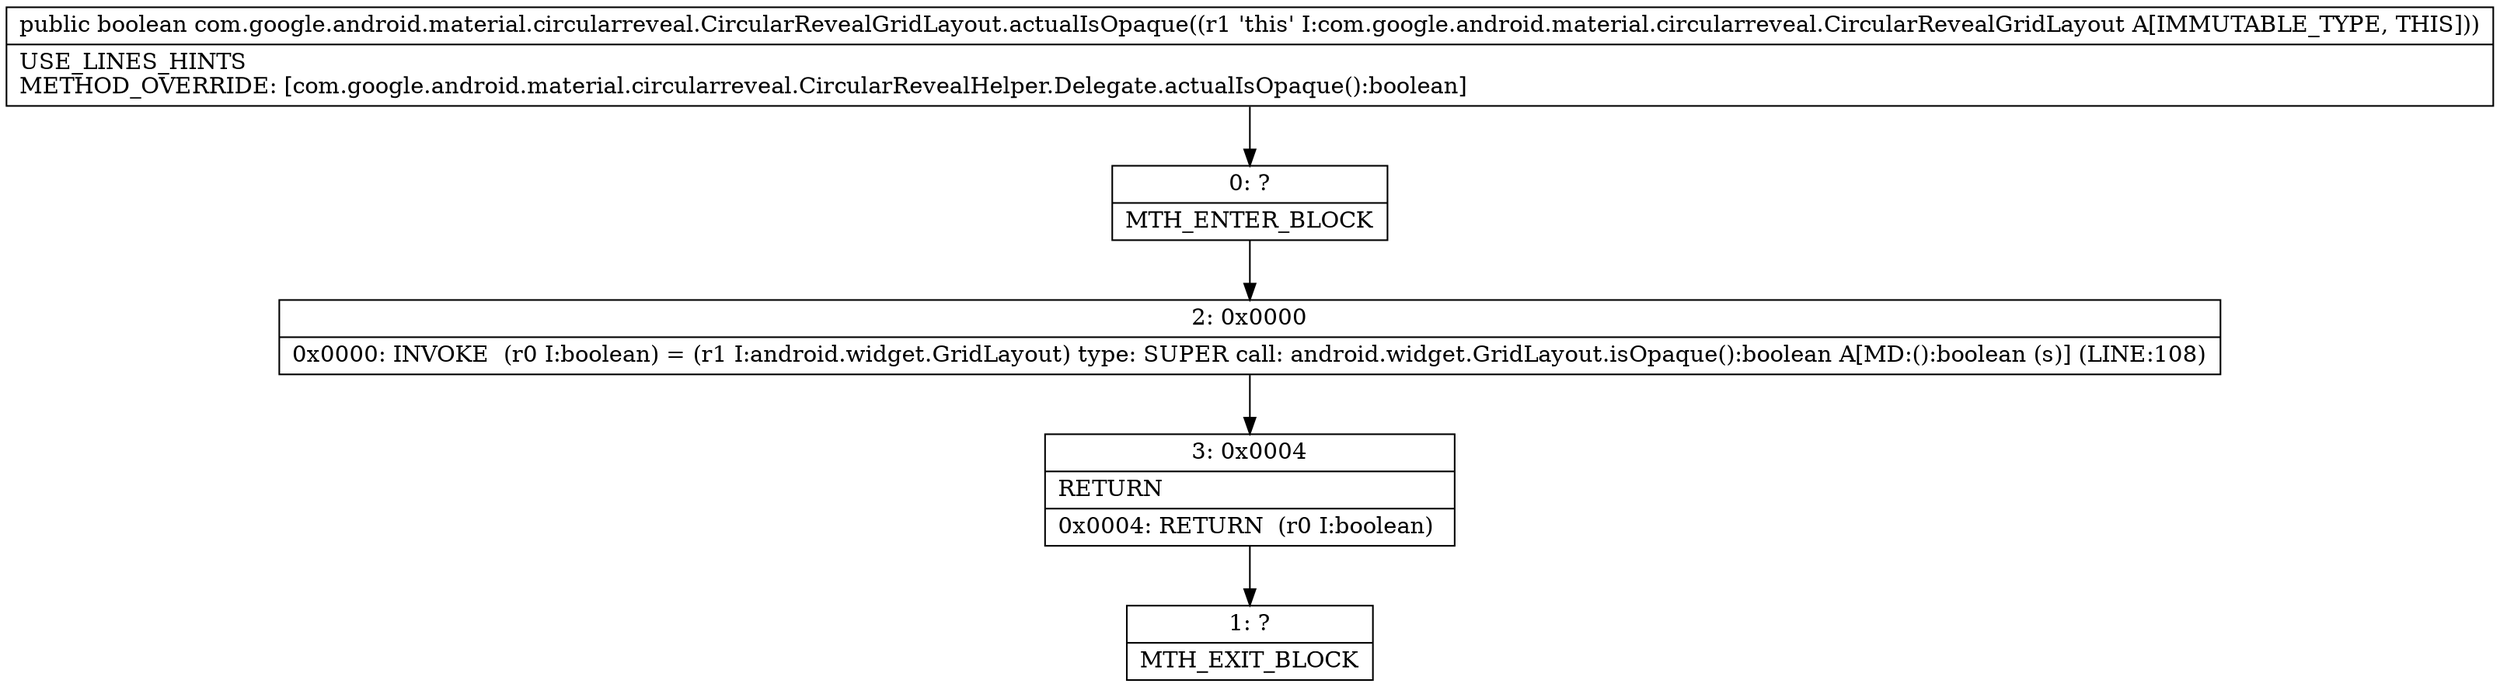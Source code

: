 digraph "CFG forcom.google.android.material.circularreveal.CircularRevealGridLayout.actualIsOpaque()Z" {
Node_0 [shape=record,label="{0\:\ ?|MTH_ENTER_BLOCK\l}"];
Node_2 [shape=record,label="{2\:\ 0x0000|0x0000: INVOKE  (r0 I:boolean) = (r1 I:android.widget.GridLayout) type: SUPER call: android.widget.GridLayout.isOpaque():boolean A[MD:():boolean (s)] (LINE:108)\l}"];
Node_3 [shape=record,label="{3\:\ 0x0004|RETURN\l|0x0004: RETURN  (r0 I:boolean) \l}"];
Node_1 [shape=record,label="{1\:\ ?|MTH_EXIT_BLOCK\l}"];
MethodNode[shape=record,label="{public boolean com.google.android.material.circularreveal.CircularRevealGridLayout.actualIsOpaque((r1 'this' I:com.google.android.material.circularreveal.CircularRevealGridLayout A[IMMUTABLE_TYPE, THIS]))  | USE_LINES_HINTS\lMETHOD_OVERRIDE: [com.google.android.material.circularreveal.CircularRevealHelper.Delegate.actualIsOpaque():boolean]\l}"];
MethodNode -> Node_0;Node_0 -> Node_2;
Node_2 -> Node_3;
Node_3 -> Node_1;
}

